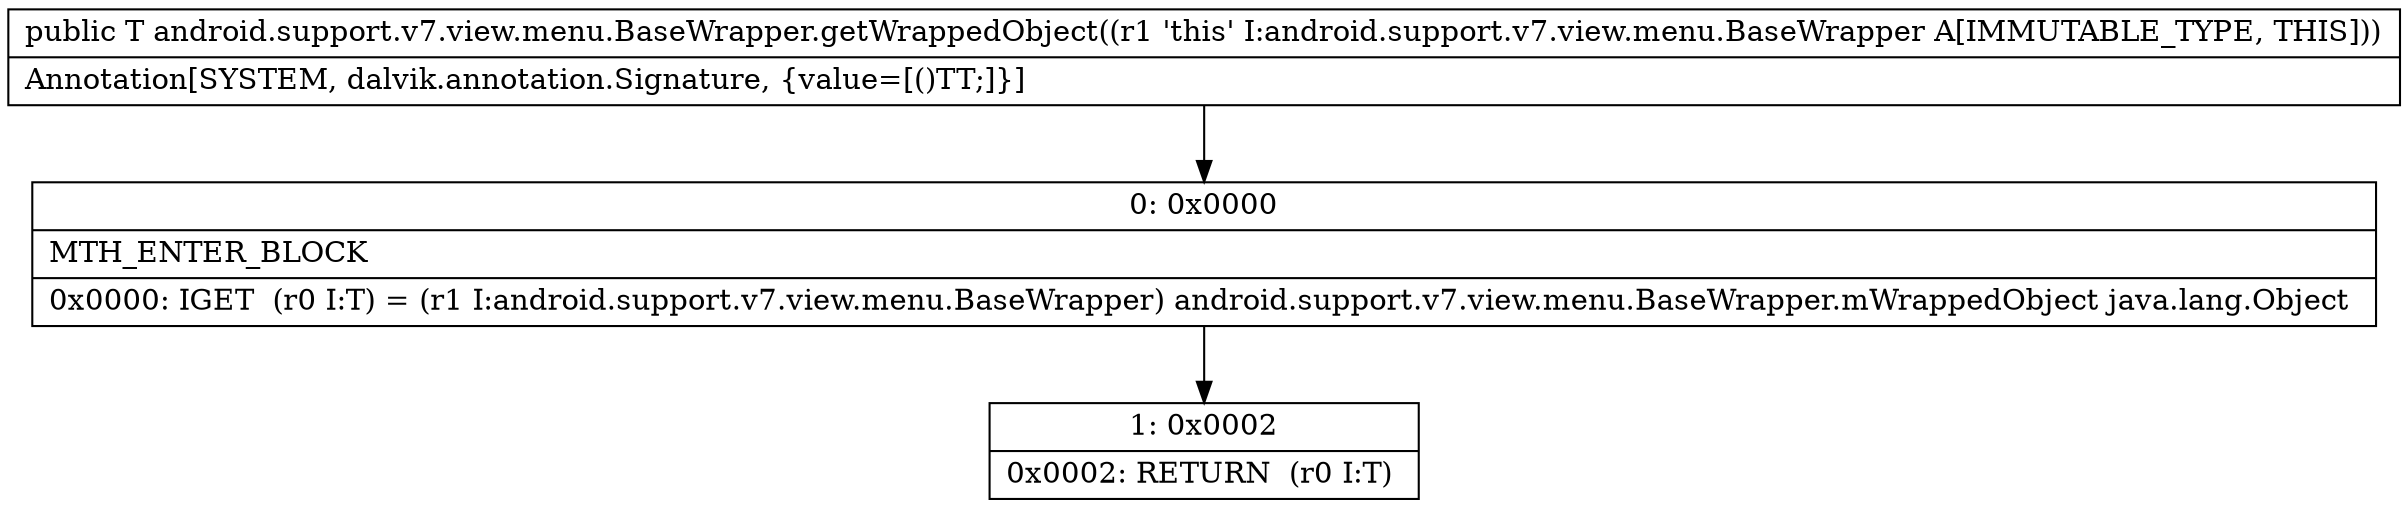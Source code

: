 digraph "CFG forandroid.support.v7.view.menu.BaseWrapper.getWrappedObject()Ljava\/lang\/Object;" {
Node_0 [shape=record,label="{0\:\ 0x0000|MTH_ENTER_BLOCK\l|0x0000: IGET  (r0 I:T) = (r1 I:android.support.v7.view.menu.BaseWrapper) android.support.v7.view.menu.BaseWrapper.mWrappedObject java.lang.Object \l}"];
Node_1 [shape=record,label="{1\:\ 0x0002|0x0002: RETURN  (r0 I:T) \l}"];
MethodNode[shape=record,label="{public T android.support.v7.view.menu.BaseWrapper.getWrappedObject((r1 'this' I:android.support.v7.view.menu.BaseWrapper A[IMMUTABLE_TYPE, THIS]))  | Annotation[SYSTEM, dalvik.annotation.Signature, \{value=[()TT;]\}]\l}"];
MethodNode -> Node_0;
Node_0 -> Node_1;
}

